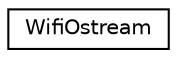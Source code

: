 digraph "Graphical Class Hierarchy"
{
 // INTERACTIVE_SVG=YES
  edge [fontname="Helvetica",fontsize="10",labelfontname="Helvetica",labelfontsize="10"];
  node [fontname="Helvetica",fontsize="10",shape=record];
  rankdir="LR";
  Node0 [label="WifiOstream",height=0.2,width=0.4,color="black", fillcolor="white", style="filled",URL="$d4/d86/class_wifi_ostream.html"];
}
